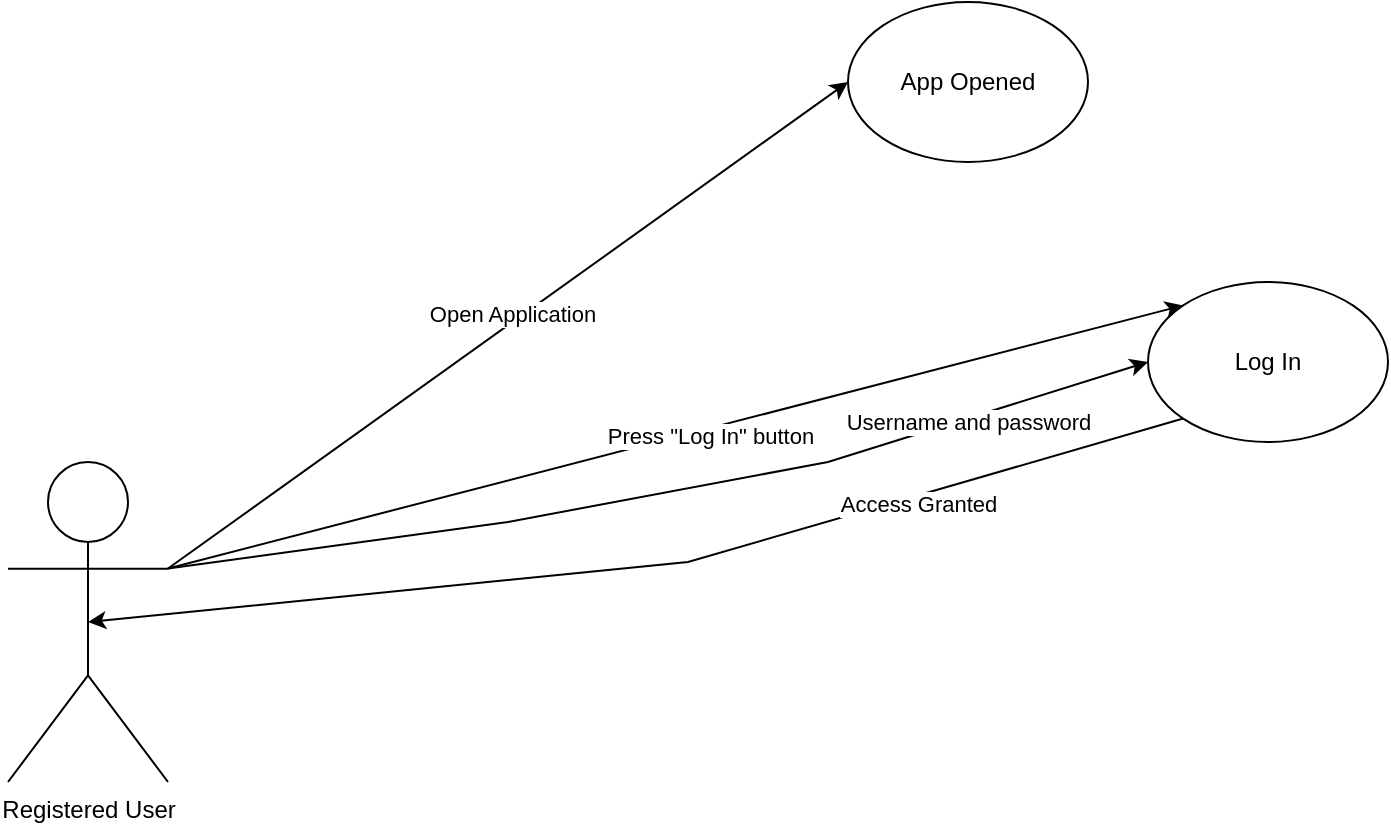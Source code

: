 <mxfile version="22.1.3" type="device">
  <diagram name="Page-1" id="tP8vDsU2KuwzR8Z6rXOF">
    <mxGraphModel dx="1050" dy="914" grid="1" gridSize="10" guides="1" tooltips="1" connect="1" arrows="1" fold="1" page="1" pageScale="1" pageWidth="850" pageHeight="1100" math="0" shadow="0">
      <root>
        <mxCell id="0" />
        <mxCell id="1" parent="0" />
        <mxCell id="H1t5wN48XXnYJKo-ZUT3-3" style="rounded=0;orthogonalLoop=1;jettySize=auto;html=1;exitX=1;exitY=0.333;exitDx=0;exitDy=0;exitPerimeter=0;entryX=0;entryY=0.5;entryDx=0;entryDy=0;" edge="1" parent="1" source="H1t5wN48XXnYJKo-ZUT3-1" target="H1t5wN48XXnYJKo-ZUT3-2">
          <mxGeometry relative="1" as="geometry" />
        </mxCell>
        <mxCell id="H1t5wN48XXnYJKo-ZUT3-4" value="Open Application" style="edgeLabel;html=1;align=center;verticalAlign=middle;resizable=0;points=[];" vertex="1" connectable="0" parent="H1t5wN48XXnYJKo-ZUT3-3">
          <mxGeometry x="0.027" y="3" relative="1" as="geometry">
            <mxPoint x="-1" as="offset" />
          </mxGeometry>
        </mxCell>
        <mxCell id="H1t5wN48XXnYJKo-ZUT3-6" style="rounded=0;orthogonalLoop=1;jettySize=auto;html=1;exitX=1;exitY=0.333;exitDx=0;exitDy=0;exitPerimeter=0;entryX=0;entryY=0;entryDx=0;entryDy=0;" edge="1" parent="1" source="H1t5wN48XXnYJKo-ZUT3-1" target="H1t5wN48XXnYJKo-ZUT3-5">
          <mxGeometry relative="1" as="geometry" />
        </mxCell>
        <mxCell id="H1t5wN48XXnYJKo-ZUT3-7" value="Press &quot;Log In&quot; button" style="edgeLabel;html=1;align=center;verticalAlign=middle;resizable=0;points=[];" vertex="1" connectable="0" parent="H1t5wN48XXnYJKo-ZUT3-6">
          <mxGeometry x="0.061" y="-3" relative="1" as="geometry">
            <mxPoint x="1" as="offset" />
          </mxGeometry>
        </mxCell>
        <mxCell id="H1t5wN48XXnYJKo-ZUT3-9" style="rounded=0;orthogonalLoop=1;jettySize=auto;html=1;exitX=1;exitY=0.333;exitDx=0;exitDy=0;exitPerimeter=0;entryX=0;entryY=0.5;entryDx=0;entryDy=0;" edge="1" parent="1" source="H1t5wN48XXnYJKo-ZUT3-1" target="H1t5wN48XXnYJKo-ZUT3-5">
          <mxGeometry relative="1" as="geometry">
            <Array as="points">
              <mxPoint x="330" y="420" />
              <mxPoint x="490" y="390" />
            </Array>
          </mxGeometry>
        </mxCell>
        <mxCell id="H1t5wN48XXnYJKo-ZUT3-10" value="Username and password" style="edgeLabel;html=1;align=center;verticalAlign=middle;resizable=0;points=[];" vertex="1" connectable="0" parent="H1t5wN48XXnYJKo-ZUT3-9">
          <mxGeometry x="0.674" y="4" relative="1" as="geometry">
            <mxPoint x="-11" y="9" as="offset" />
          </mxGeometry>
        </mxCell>
        <mxCell id="H1t5wN48XXnYJKo-ZUT3-1" value="Registered User" style="shape=umlActor;verticalLabelPosition=bottom;verticalAlign=top;html=1;outlineConnect=0;" vertex="1" parent="1">
          <mxGeometry x="80" y="390" width="80" height="160" as="geometry" />
        </mxCell>
        <mxCell id="H1t5wN48XXnYJKo-ZUT3-2" value="App Opened" style="ellipse;whiteSpace=wrap;html=1;" vertex="1" parent="1">
          <mxGeometry x="500" y="160" width="120" height="80" as="geometry" />
        </mxCell>
        <mxCell id="H1t5wN48XXnYJKo-ZUT3-5" value="Log In" style="ellipse;whiteSpace=wrap;html=1;" vertex="1" parent="1">
          <mxGeometry x="650" y="300" width="120" height="80" as="geometry" />
        </mxCell>
        <mxCell id="H1t5wN48XXnYJKo-ZUT3-11" style="rounded=0;orthogonalLoop=1;jettySize=auto;html=1;exitX=0;exitY=1;exitDx=0;exitDy=0;entryX=0.5;entryY=0.5;entryDx=0;entryDy=0;entryPerimeter=0;" edge="1" parent="1" source="H1t5wN48XXnYJKo-ZUT3-5" target="H1t5wN48XXnYJKo-ZUT3-1">
          <mxGeometry relative="1" as="geometry">
            <Array as="points">
              <mxPoint x="420" y="440" />
            </Array>
          </mxGeometry>
        </mxCell>
        <mxCell id="H1t5wN48XXnYJKo-ZUT3-12" value="Access Granted" style="edgeLabel;html=1;align=center;verticalAlign=middle;resizable=0;points=[];" vertex="1" connectable="0" parent="H1t5wN48XXnYJKo-ZUT3-11">
          <mxGeometry x="-0.502" y="4" relative="1" as="geometry">
            <mxPoint as="offset" />
          </mxGeometry>
        </mxCell>
      </root>
    </mxGraphModel>
  </diagram>
</mxfile>

